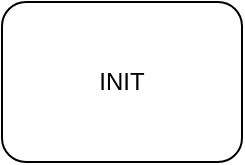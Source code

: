 <mxfile version="22.1.8" type="github">
  <diagram name="Page-1" id="D26T6kKbvl3Vcycv1xWt">
    <mxGraphModel dx="1050" dy="558" grid="1" gridSize="10" guides="1" tooltips="1" connect="1" arrows="1" fold="1" page="1" pageScale="1" pageWidth="850" pageHeight="1100" math="0" shadow="0">
      <root>
        <mxCell id="0" />
        <mxCell id="1" parent="0" />
        <mxCell id="LAHvH7Ds2GCxgvH8qXSM-1" value="INIT" style="rounded=1;whiteSpace=wrap;html=1;" vertex="1" parent="1">
          <mxGeometry x="40" y="160" width="120" height="80" as="geometry" />
        </mxCell>
      </root>
    </mxGraphModel>
  </diagram>
</mxfile>
